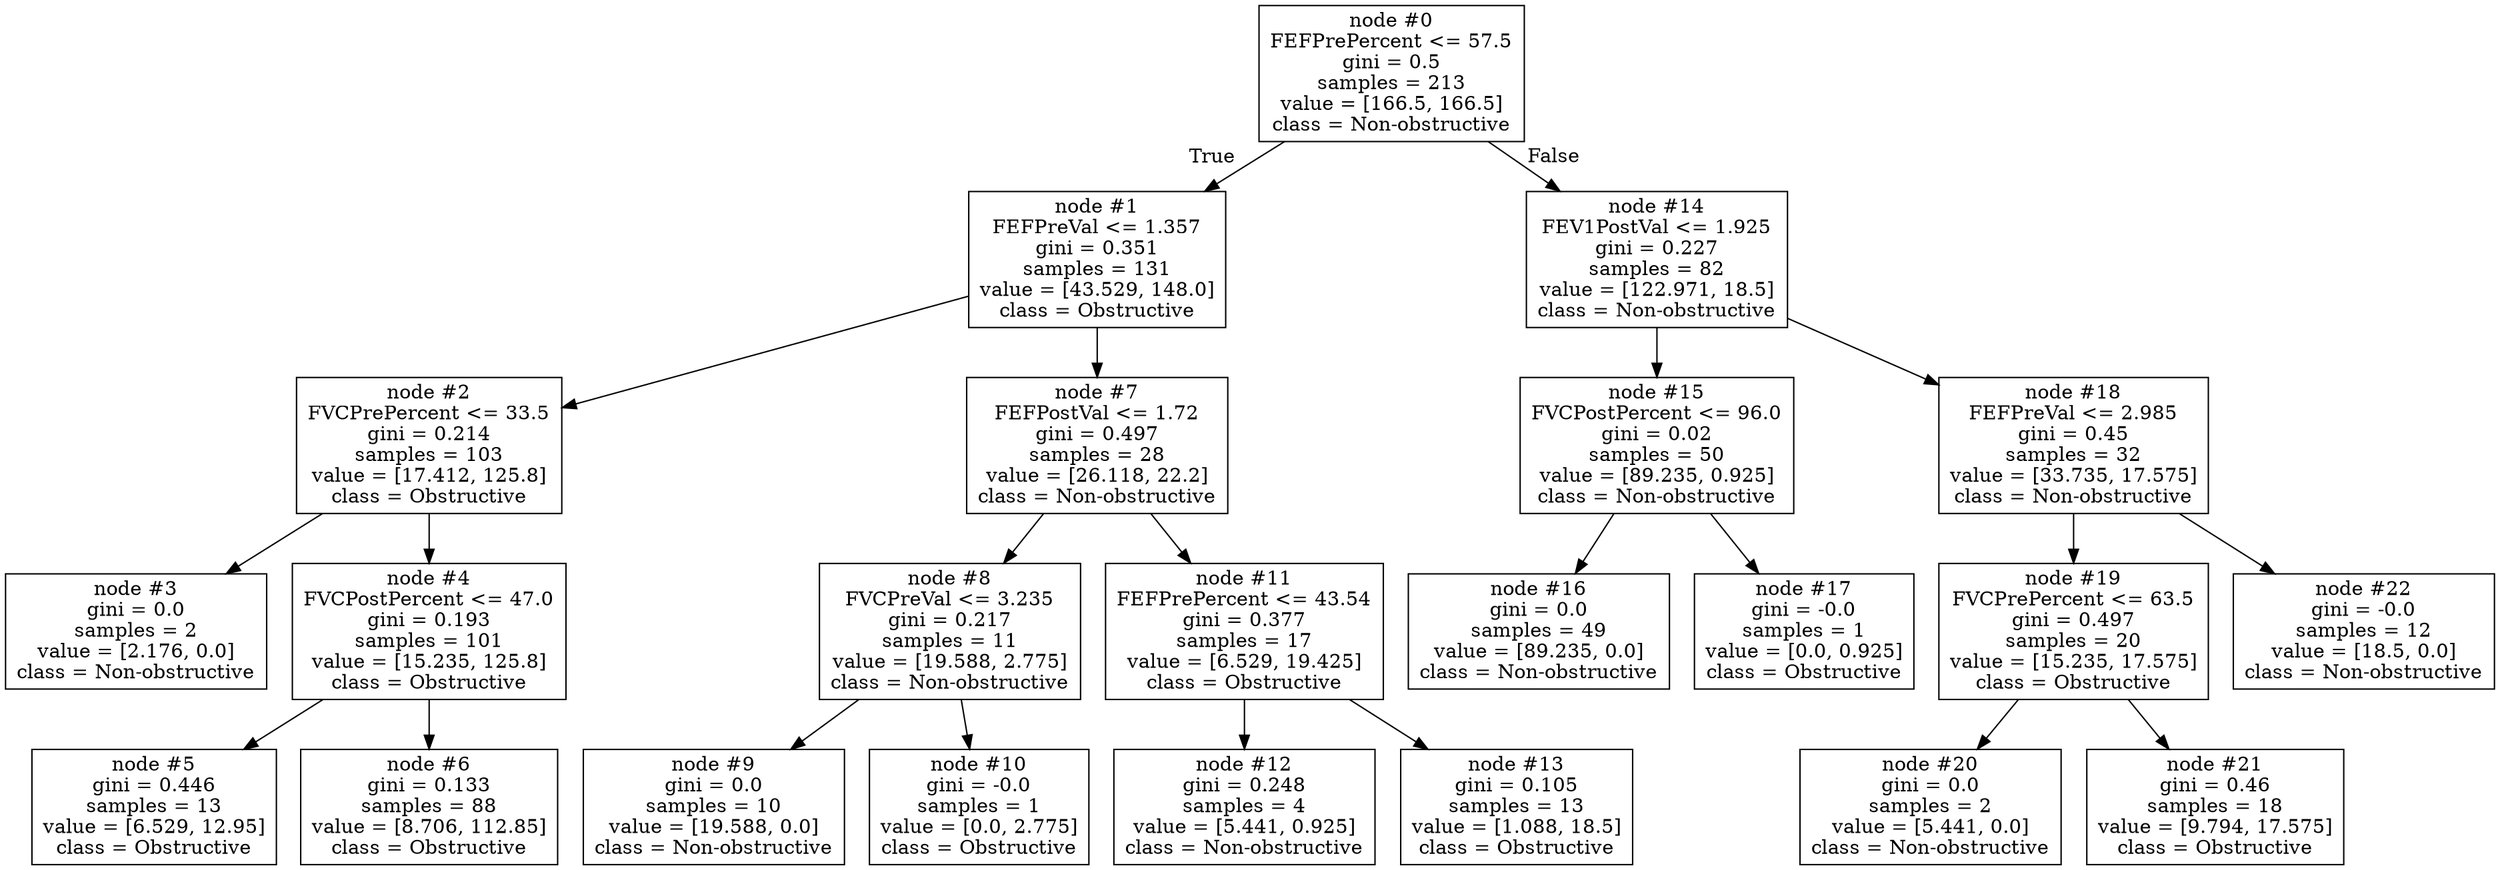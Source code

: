 digraph Tree {
node [shape=box] ;
0 [label="node #0\nFEFPrePercent <= 57.5\ngini = 0.5\nsamples = 213\nvalue = [166.5, 166.5]\nclass = Non-obstructive"] ;
1 [label="node #1\nFEFPreVal <= 1.357\ngini = 0.351\nsamples = 131\nvalue = [43.529, 148.0]\nclass = Obstructive"] ;
0 -> 1 [labeldistance=2.5, labelangle=45, headlabel="True"] ;
2 [label="node #2\nFVCPrePercent <= 33.5\ngini = 0.214\nsamples = 103\nvalue = [17.412, 125.8]\nclass = Obstructive"] ;
1 -> 2 ;
3 [label="node #3\ngini = 0.0\nsamples = 2\nvalue = [2.176, 0.0]\nclass = Non-obstructive"] ;
2 -> 3 ;
4 [label="node #4\nFVCPostPercent <= 47.0\ngini = 0.193\nsamples = 101\nvalue = [15.235, 125.8]\nclass = Obstructive"] ;
2 -> 4 ;
5 [label="node #5\ngini = 0.446\nsamples = 13\nvalue = [6.529, 12.95]\nclass = Obstructive"] ;
4 -> 5 ;
6 [label="node #6\ngini = 0.133\nsamples = 88\nvalue = [8.706, 112.85]\nclass = Obstructive"] ;
4 -> 6 ;
7 [label="node #7\nFEFPostVal <= 1.72\ngini = 0.497\nsamples = 28\nvalue = [26.118, 22.2]\nclass = Non-obstructive"] ;
1 -> 7 ;
8 [label="node #8\nFVCPreVal <= 3.235\ngini = 0.217\nsamples = 11\nvalue = [19.588, 2.775]\nclass = Non-obstructive"] ;
7 -> 8 ;
9 [label="node #9\ngini = 0.0\nsamples = 10\nvalue = [19.588, 0.0]\nclass = Non-obstructive"] ;
8 -> 9 ;
10 [label="node #10\ngini = -0.0\nsamples = 1\nvalue = [0.0, 2.775]\nclass = Obstructive"] ;
8 -> 10 ;
11 [label="node #11\nFEFPrePercent <= 43.54\ngini = 0.377\nsamples = 17\nvalue = [6.529, 19.425]\nclass = Obstructive"] ;
7 -> 11 ;
12 [label="node #12\ngini = 0.248\nsamples = 4\nvalue = [5.441, 0.925]\nclass = Non-obstructive"] ;
11 -> 12 ;
13 [label="node #13\ngini = 0.105\nsamples = 13\nvalue = [1.088, 18.5]\nclass = Obstructive"] ;
11 -> 13 ;
14 [label="node #14\nFEV1PostVal <= 1.925\ngini = 0.227\nsamples = 82\nvalue = [122.971, 18.5]\nclass = Non-obstructive"] ;
0 -> 14 [labeldistance=2.5, labelangle=-45, headlabel="False"] ;
15 [label="node #15\nFVCPostPercent <= 96.0\ngini = 0.02\nsamples = 50\nvalue = [89.235, 0.925]\nclass = Non-obstructive"] ;
14 -> 15 ;
16 [label="node #16\ngini = 0.0\nsamples = 49\nvalue = [89.235, 0.0]\nclass = Non-obstructive"] ;
15 -> 16 ;
17 [label="node #17\ngini = -0.0\nsamples = 1\nvalue = [0.0, 0.925]\nclass = Obstructive"] ;
15 -> 17 ;
18 [label="node #18\nFEFPreVal <= 2.985\ngini = 0.45\nsamples = 32\nvalue = [33.735, 17.575]\nclass = Non-obstructive"] ;
14 -> 18 ;
19 [label="node #19\nFVCPrePercent <= 63.5\ngini = 0.497\nsamples = 20\nvalue = [15.235, 17.575]\nclass = Obstructive"] ;
18 -> 19 ;
20 [label="node #20\ngini = 0.0\nsamples = 2\nvalue = [5.441, 0.0]\nclass = Non-obstructive"] ;
19 -> 20 ;
21 [label="node #21\ngini = 0.46\nsamples = 18\nvalue = [9.794, 17.575]\nclass = Obstructive"] ;
19 -> 21 ;
22 [label="node #22\ngini = -0.0\nsamples = 12\nvalue = [18.5, 0.0]\nclass = Non-obstructive"] ;
18 -> 22 ;
}